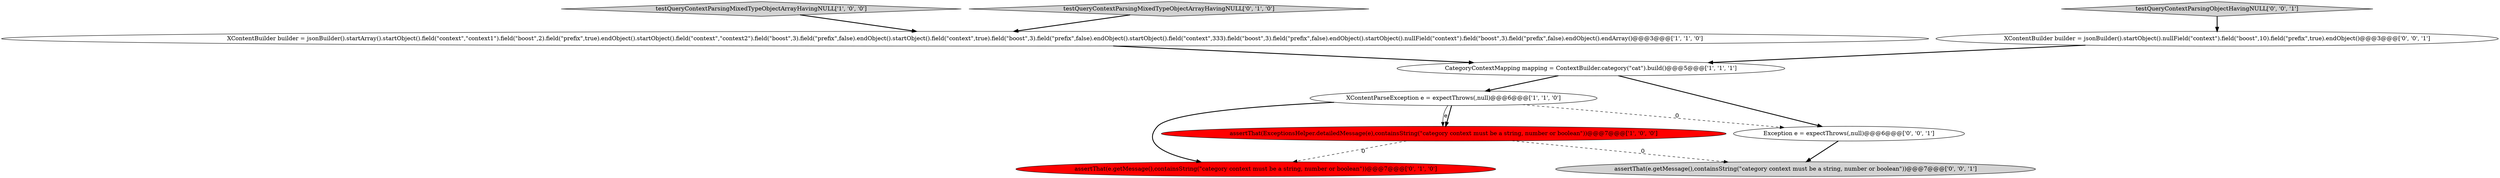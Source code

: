 digraph {
4 [style = filled, label = "CategoryContextMapping mapping = ContextBuilder.category(\"cat\").build()@@@5@@@['1', '1', '1']", fillcolor = white, shape = ellipse image = "AAA0AAABBB1BBB"];
2 [style = filled, label = "assertThat(ExceptionsHelper.detailedMessage(e),containsString(\"category context must be a string, number or boolean\"))@@@7@@@['1', '0', '0']", fillcolor = red, shape = ellipse image = "AAA1AAABBB1BBB"];
5 [style = filled, label = "assertThat(e.getMessage(),containsString(\"category context must be a string, number or boolean\"))@@@7@@@['0', '1', '0']", fillcolor = red, shape = ellipse image = "AAA1AAABBB2BBB"];
10 [style = filled, label = "assertThat(e.getMessage(),containsString(\"category context must be a string, number or boolean\"))@@@7@@@['0', '0', '1']", fillcolor = lightgray, shape = ellipse image = "AAA0AAABBB3BBB"];
8 [style = filled, label = "testQueryContextParsingObjectHavingNULL['0', '0', '1']", fillcolor = lightgray, shape = diamond image = "AAA0AAABBB3BBB"];
1 [style = filled, label = "XContentParseException e = expectThrows(,null)@@@6@@@['1', '1', '0']", fillcolor = white, shape = ellipse image = "AAA0AAABBB1BBB"];
3 [style = filled, label = "testQueryContextParsingMixedTypeObjectArrayHavingNULL['1', '0', '0']", fillcolor = lightgray, shape = diamond image = "AAA0AAABBB1BBB"];
6 [style = filled, label = "testQueryContextParsingMixedTypeObjectArrayHavingNULL['0', '1', '0']", fillcolor = lightgray, shape = diamond image = "AAA0AAABBB2BBB"];
0 [style = filled, label = "XContentBuilder builder = jsonBuilder().startArray().startObject().field(\"context\",\"context1\").field(\"boost\",2).field(\"prefix\",true).endObject().startObject().field(\"context\",\"context2\").field(\"boost\",3).field(\"prefix\",false).endObject().startObject().field(\"context\",true).field(\"boost\",3).field(\"prefix\",false).endObject().startObject().field(\"context\",333).field(\"boost\",3).field(\"prefix\",false).endObject().startObject().nullField(\"context\").field(\"boost\",3).field(\"prefix\",false).endObject().endArray()@@@3@@@['1', '1', '0']", fillcolor = white, shape = ellipse image = "AAA0AAABBB1BBB"];
9 [style = filled, label = "XContentBuilder builder = jsonBuilder().startObject().nullField(\"context\").field(\"boost\",10).field(\"prefix\",true).endObject()@@@3@@@['0', '0', '1']", fillcolor = white, shape = ellipse image = "AAA0AAABBB3BBB"];
7 [style = filled, label = "Exception e = expectThrows(,null)@@@6@@@['0', '0', '1']", fillcolor = white, shape = ellipse image = "AAA0AAABBB3BBB"];
1->5 [style = bold, label=""];
2->5 [style = dashed, label="0"];
1->2 [style = bold, label=""];
4->1 [style = bold, label=""];
6->0 [style = bold, label=""];
1->7 [style = dashed, label="0"];
0->4 [style = bold, label=""];
7->10 [style = bold, label=""];
4->7 [style = bold, label=""];
3->0 [style = bold, label=""];
9->4 [style = bold, label=""];
2->10 [style = dashed, label="0"];
8->9 [style = bold, label=""];
1->2 [style = solid, label="e"];
}
